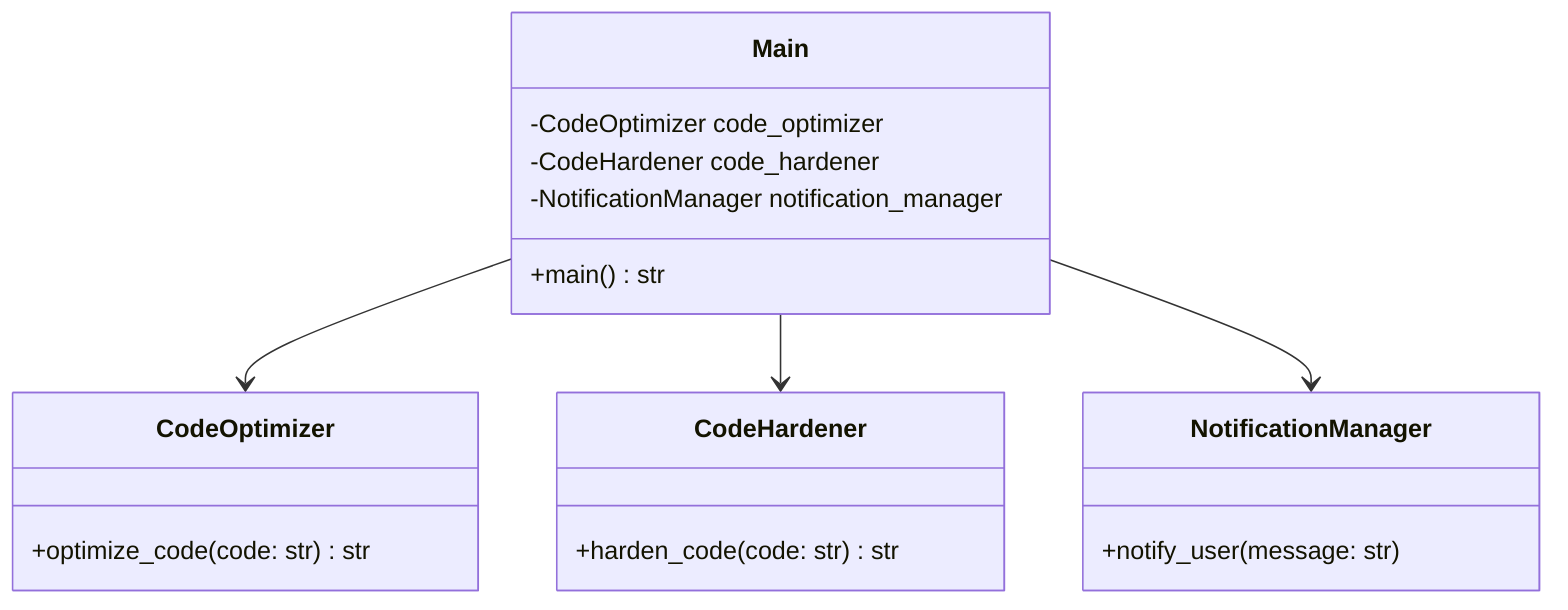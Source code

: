 classDiagram
    class Main {
        -CodeOptimizer code_optimizer
        -CodeHardener code_hardener
        -NotificationManager notification_manager
        +main() str
    }
    class CodeOptimizer {
        +optimize_code(code: str) str
    }
    class CodeHardener {
        +harden_code(code: str) str
    }
    class NotificationManager {
        +notify_user(message: str)
    }
    Main --> CodeOptimizer
    Main --> CodeHardener
    Main --> NotificationManager